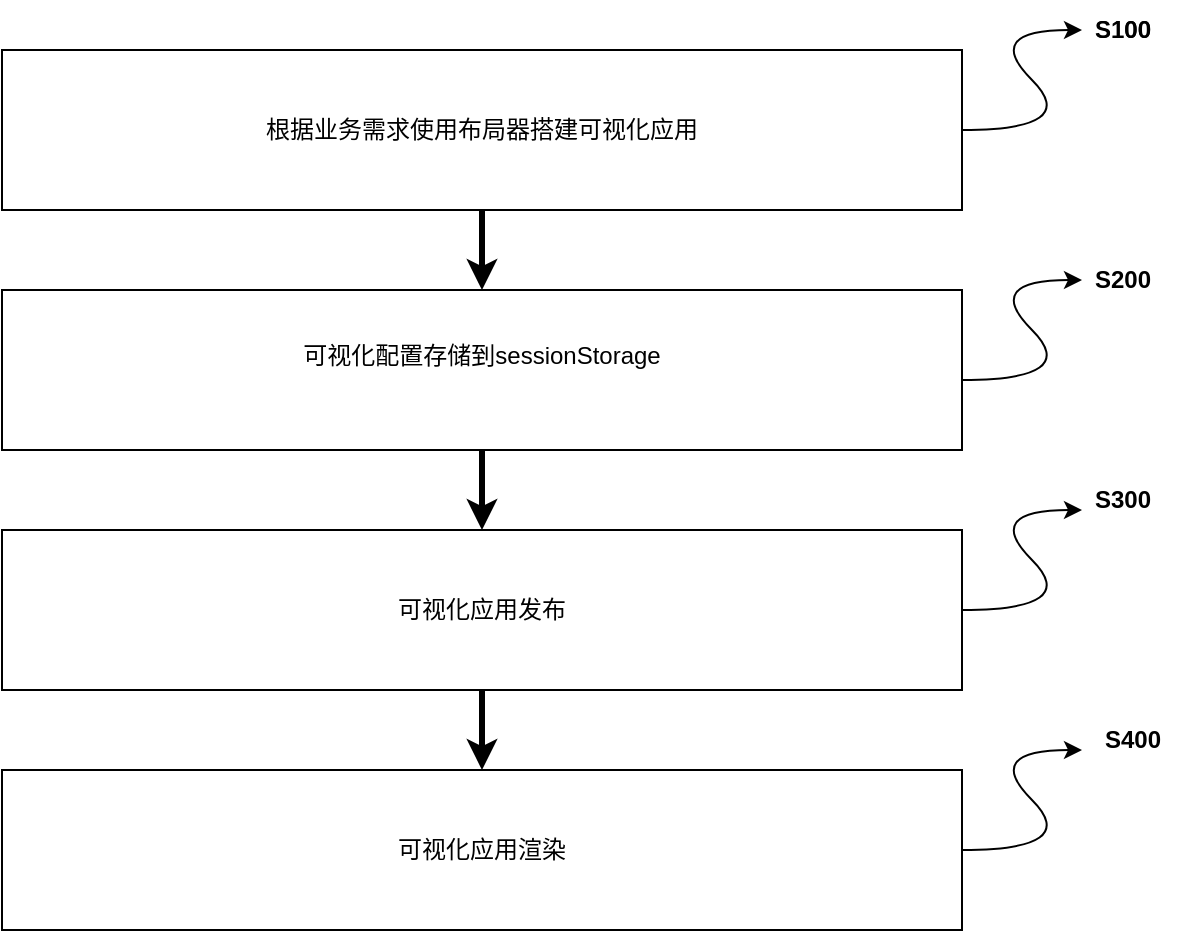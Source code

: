 <mxfile version="20.8.20" type="github">
  <diagram name="第 1 页" id="GeeEb77dweloTAw-bRXM">
    <mxGraphModel dx="1434" dy="764" grid="1" gridSize="10" guides="1" tooltips="1" connect="1" arrows="1" fold="1" page="1" pageScale="1" pageWidth="827" pageHeight="1169" math="0" shadow="0">
      <root>
        <mxCell id="0" />
        <mxCell id="1" parent="0" />
        <mxCell id="noXm-ATCnPWvdTikBei7-1" value="根据业务需求使用布局器搭建可视化应用" style="rounded=0;whiteSpace=wrap;html=1;" vertex="1" parent="1">
          <mxGeometry x="80" y="40" width="480" height="80" as="geometry" />
        </mxCell>
        <mxCell id="noXm-ATCnPWvdTikBei7-11" value="" style="edgeStyle=orthogonalEdgeStyle;rounded=0;orthogonalLoop=1;jettySize=auto;html=1;strokeWidth=3;" edge="1" parent="1" source="noXm-ATCnPWvdTikBei7-5" target="noXm-ATCnPWvdTikBei7-6">
          <mxGeometry relative="1" as="geometry" />
        </mxCell>
        <mxCell id="noXm-ATCnPWvdTikBei7-5" value="&lt;div&gt;可视化配置存储到sessionStorage&lt;/div&gt;&lt;div&gt;&lt;br&gt;&lt;/div&gt;" style="rounded=0;whiteSpace=wrap;html=1;" vertex="1" parent="1">
          <mxGeometry x="80" y="160" width="480" height="80" as="geometry" />
        </mxCell>
        <mxCell id="noXm-ATCnPWvdTikBei7-12" value="" style="edgeStyle=orthogonalEdgeStyle;rounded=0;orthogonalLoop=1;jettySize=auto;html=1;strokeWidth=3;" edge="1" parent="1" source="noXm-ATCnPWvdTikBei7-6" target="noXm-ATCnPWvdTikBei7-7">
          <mxGeometry relative="1" as="geometry" />
        </mxCell>
        <mxCell id="noXm-ATCnPWvdTikBei7-6" value="&lt;span style=&quot;font-weight: normal;&quot;&gt;可视化应用发布&lt;/span&gt;" style="rounded=0;whiteSpace=wrap;html=1;fontStyle=1" vertex="1" parent="1">
          <mxGeometry x="80" y="280" width="480" height="80" as="geometry" />
        </mxCell>
        <mxCell id="noXm-ATCnPWvdTikBei7-7" value="可视化应用渲染" style="rounded=0;whiteSpace=wrap;html=1;" vertex="1" parent="1">
          <mxGeometry x="80" y="400" width="480" height="80" as="geometry" />
        </mxCell>
        <mxCell id="noXm-ATCnPWvdTikBei7-10" value="" style="endArrow=classic;html=1;rounded=0;exitX=0.5;exitY=1;exitDx=0;exitDy=0;strokeWidth=3;" edge="1" parent="1" source="noXm-ATCnPWvdTikBei7-1" target="noXm-ATCnPWvdTikBei7-5">
          <mxGeometry width="50" height="50" relative="1" as="geometry">
            <mxPoint x="270" y="390" as="sourcePoint" />
            <mxPoint x="320" y="340" as="targetPoint" />
          </mxGeometry>
        </mxCell>
        <mxCell id="noXm-ATCnPWvdTikBei7-15" value="" style="curved=1;endArrow=classic;html=1;rounded=0;strokeWidth=1;exitX=1;exitY=0.5;exitDx=0;exitDy=0;" edge="1" parent="1" source="noXm-ATCnPWvdTikBei7-1">
          <mxGeometry width="50" height="50" relative="1" as="geometry">
            <mxPoint x="570" y="80" as="sourcePoint" />
            <mxPoint x="620" y="30" as="targetPoint" />
            <Array as="points">
              <mxPoint x="620" y="80" />
              <mxPoint x="570" y="30" />
            </Array>
          </mxGeometry>
        </mxCell>
        <mxCell id="noXm-ATCnPWvdTikBei7-16" value="S100" style="text;html=1;align=center;verticalAlign=middle;resizable=0;points=[];autosize=1;strokeColor=none;fillColor=none;" vertex="1" parent="1">
          <mxGeometry x="615" y="15" width="50" height="30" as="geometry" />
        </mxCell>
        <mxCell id="noXm-ATCnPWvdTikBei7-17" value="" style="curved=1;endArrow=classic;html=1;rounded=0;strokeWidth=1;exitX=1;exitY=0.5;exitDx=0;exitDy=0;" edge="1" parent="1">
          <mxGeometry width="50" height="50" relative="1" as="geometry">
            <mxPoint x="560" y="205" as="sourcePoint" />
            <mxPoint x="620" y="155" as="targetPoint" />
            <Array as="points">
              <mxPoint x="620" y="205" />
              <mxPoint x="570" y="155" />
            </Array>
          </mxGeometry>
        </mxCell>
        <mxCell id="noXm-ATCnPWvdTikBei7-18" value="&lt;b&gt;S200&lt;/b&gt;" style="text;html=1;align=center;verticalAlign=middle;resizable=0;points=[];autosize=1;strokeColor=none;fillColor=none;" vertex="1" parent="1">
          <mxGeometry x="615" y="140" width="50" height="30" as="geometry" />
        </mxCell>
        <mxCell id="noXm-ATCnPWvdTikBei7-22" value="" style="curved=1;endArrow=classic;html=1;rounded=0;strokeWidth=1;exitX=1;exitY=0.5;exitDx=0;exitDy=0;" edge="1" parent="1">
          <mxGeometry width="50" height="50" relative="1" as="geometry">
            <mxPoint x="560" y="320" as="sourcePoint" />
            <mxPoint x="620" y="270" as="targetPoint" />
            <Array as="points">
              <mxPoint x="620" y="320" />
              <mxPoint x="570" y="270" />
            </Array>
          </mxGeometry>
        </mxCell>
        <mxCell id="noXm-ATCnPWvdTikBei7-23" value="" style="curved=1;endArrow=classic;html=1;rounded=0;strokeWidth=1;exitX=1;exitY=0.5;exitDx=0;exitDy=0;" edge="1" parent="1">
          <mxGeometry width="50" height="50" relative="1" as="geometry">
            <mxPoint x="560" y="440" as="sourcePoint" />
            <mxPoint x="620" y="390" as="targetPoint" />
            <Array as="points">
              <mxPoint x="620" y="440" />
              <mxPoint x="570" y="390" />
            </Array>
          </mxGeometry>
        </mxCell>
        <mxCell id="noXm-ATCnPWvdTikBei7-25" value="&lt;b&gt;S300&lt;/b&gt;" style="text;html=1;align=center;verticalAlign=middle;resizable=0;points=[];autosize=1;strokeColor=none;fillColor=none;" vertex="1" parent="1">
          <mxGeometry x="615" y="250" width="50" height="30" as="geometry" />
        </mxCell>
        <mxCell id="noXm-ATCnPWvdTikBei7-26" value="&lt;b&gt;S400&lt;/b&gt;" style="text;html=1;align=center;verticalAlign=middle;resizable=0;points=[];autosize=1;strokeColor=none;fillColor=none;" vertex="1" parent="1">
          <mxGeometry x="620" y="370" width="50" height="30" as="geometry" />
        </mxCell>
        <mxCell id="noXm-ATCnPWvdTikBei7-28" value="&lt;b&gt;S100&lt;/b&gt;" style="text;html=1;align=center;verticalAlign=middle;resizable=0;points=[];autosize=1;strokeColor=none;fillColor=none;" vertex="1" parent="1">
          <mxGeometry x="615" y="15" width="50" height="30" as="geometry" />
        </mxCell>
      </root>
    </mxGraphModel>
  </diagram>
</mxfile>

